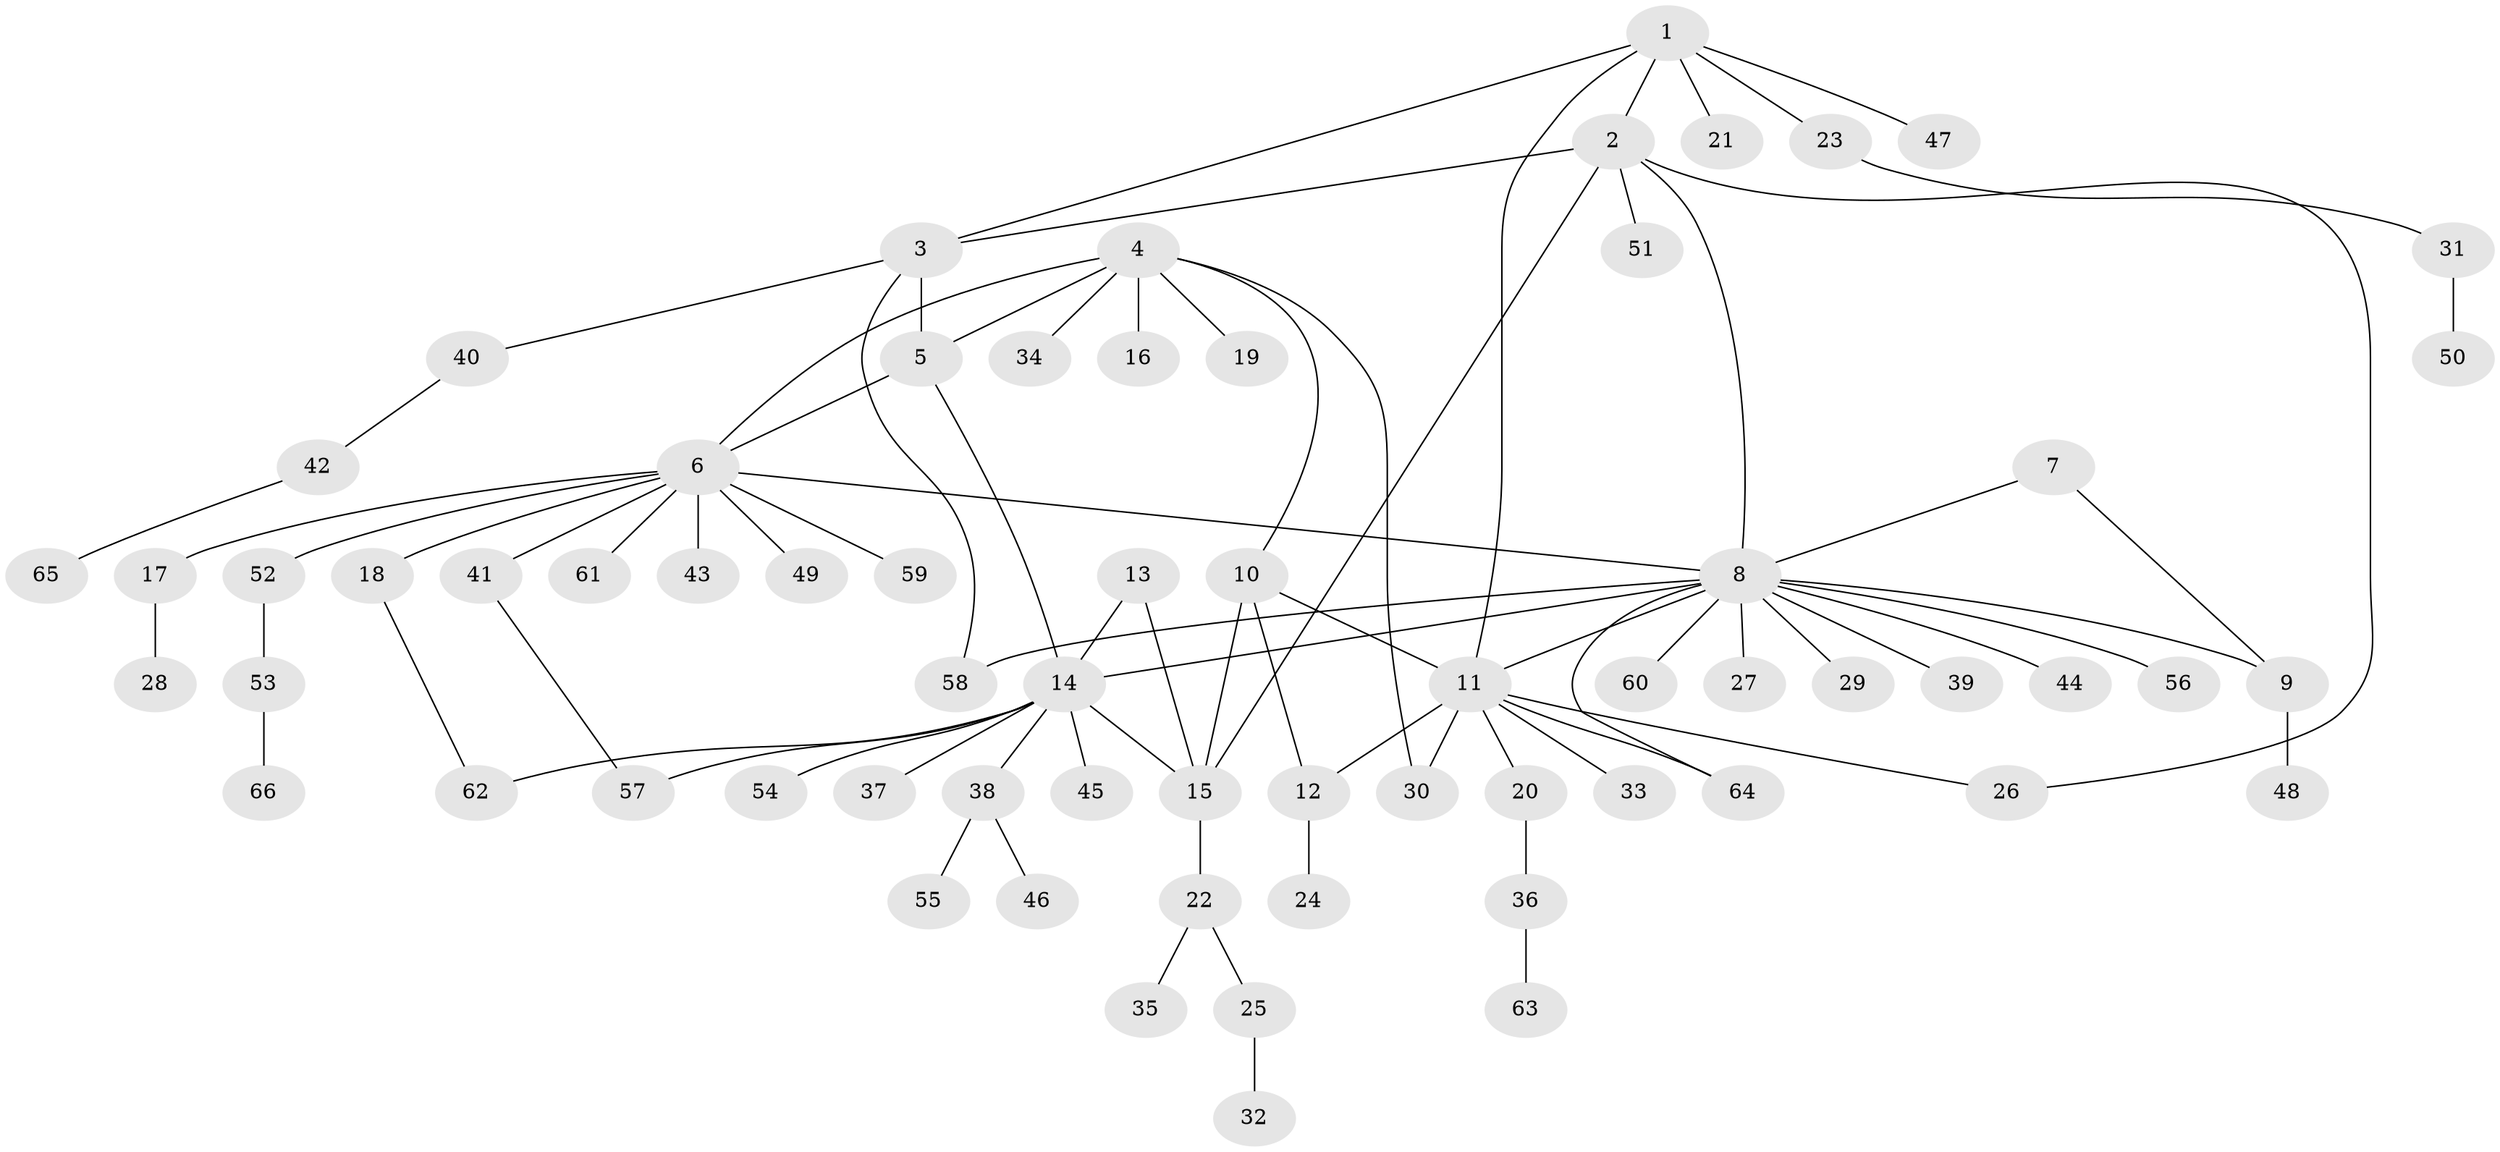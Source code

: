 // Generated by graph-tools (version 1.1) at 2025/26/03/09/25 03:26:33]
// undirected, 66 vertices, 82 edges
graph export_dot {
graph [start="1"]
  node [color=gray90,style=filled];
  1;
  2;
  3;
  4;
  5;
  6;
  7;
  8;
  9;
  10;
  11;
  12;
  13;
  14;
  15;
  16;
  17;
  18;
  19;
  20;
  21;
  22;
  23;
  24;
  25;
  26;
  27;
  28;
  29;
  30;
  31;
  32;
  33;
  34;
  35;
  36;
  37;
  38;
  39;
  40;
  41;
  42;
  43;
  44;
  45;
  46;
  47;
  48;
  49;
  50;
  51;
  52;
  53;
  54;
  55;
  56;
  57;
  58;
  59;
  60;
  61;
  62;
  63;
  64;
  65;
  66;
  1 -- 2;
  1 -- 3;
  1 -- 11;
  1 -- 21;
  1 -- 23;
  1 -- 47;
  2 -- 3;
  2 -- 8;
  2 -- 15;
  2 -- 26;
  2 -- 51;
  3 -- 5;
  3 -- 40;
  3 -- 58;
  4 -- 5;
  4 -- 6;
  4 -- 10;
  4 -- 16;
  4 -- 19;
  4 -- 30;
  4 -- 34;
  5 -- 6;
  5 -- 14;
  6 -- 8;
  6 -- 17;
  6 -- 18;
  6 -- 41;
  6 -- 43;
  6 -- 49;
  6 -- 52;
  6 -- 59;
  6 -- 61;
  7 -- 8;
  7 -- 9;
  8 -- 9;
  8 -- 11;
  8 -- 14;
  8 -- 27;
  8 -- 29;
  8 -- 39;
  8 -- 44;
  8 -- 56;
  8 -- 58;
  8 -- 60;
  8 -- 64;
  9 -- 48;
  10 -- 11;
  10 -- 12;
  10 -- 15;
  11 -- 12;
  11 -- 20;
  11 -- 26;
  11 -- 30;
  11 -- 33;
  11 -- 64;
  12 -- 24;
  13 -- 14;
  13 -- 15;
  14 -- 15;
  14 -- 37;
  14 -- 38;
  14 -- 45;
  14 -- 54;
  14 -- 57;
  14 -- 62;
  15 -- 22;
  17 -- 28;
  18 -- 62;
  20 -- 36;
  22 -- 25;
  22 -- 35;
  23 -- 31;
  25 -- 32;
  31 -- 50;
  36 -- 63;
  38 -- 46;
  38 -- 55;
  40 -- 42;
  41 -- 57;
  42 -- 65;
  52 -- 53;
  53 -- 66;
}
